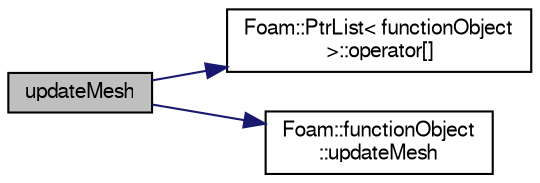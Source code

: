 digraph "updateMesh"
{
  bgcolor="transparent";
  edge [fontname="FreeSans",fontsize="10",labelfontname="FreeSans",labelfontsize="10"];
  node [fontname="FreeSans",fontsize="10",shape=record];
  rankdir="LR";
  Node3875 [label="updateMesh",height=0.2,width=0.4,color="black", fillcolor="grey75", style="filled", fontcolor="black"];
  Node3875 -> Node3876 [color="midnightblue",fontsize="10",style="solid",fontname="FreeSans"];
  Node3876 [label="Foam::PtrList\< functionObject\l \>::operator[]",height=0.2,width=0.4,color="black",URL="$a25914.html#a92eab3a97cd59afdf63a26b0a90642a9",tooltip="Return element const reference. "];
  Node3875 -> Node3877 [color="midnightblue",fontsize="10",style="solid",fontname="FreeSans"];
  Node3877 [label="Foam::functionObject\l::updateMesh",height=0.2,width=0.4,color="black",URL="$a26114.html#a6a339cff3fd8a70bea9f4e5d36e8aa60",tooltip="Update for changes of mesh. "];
}
